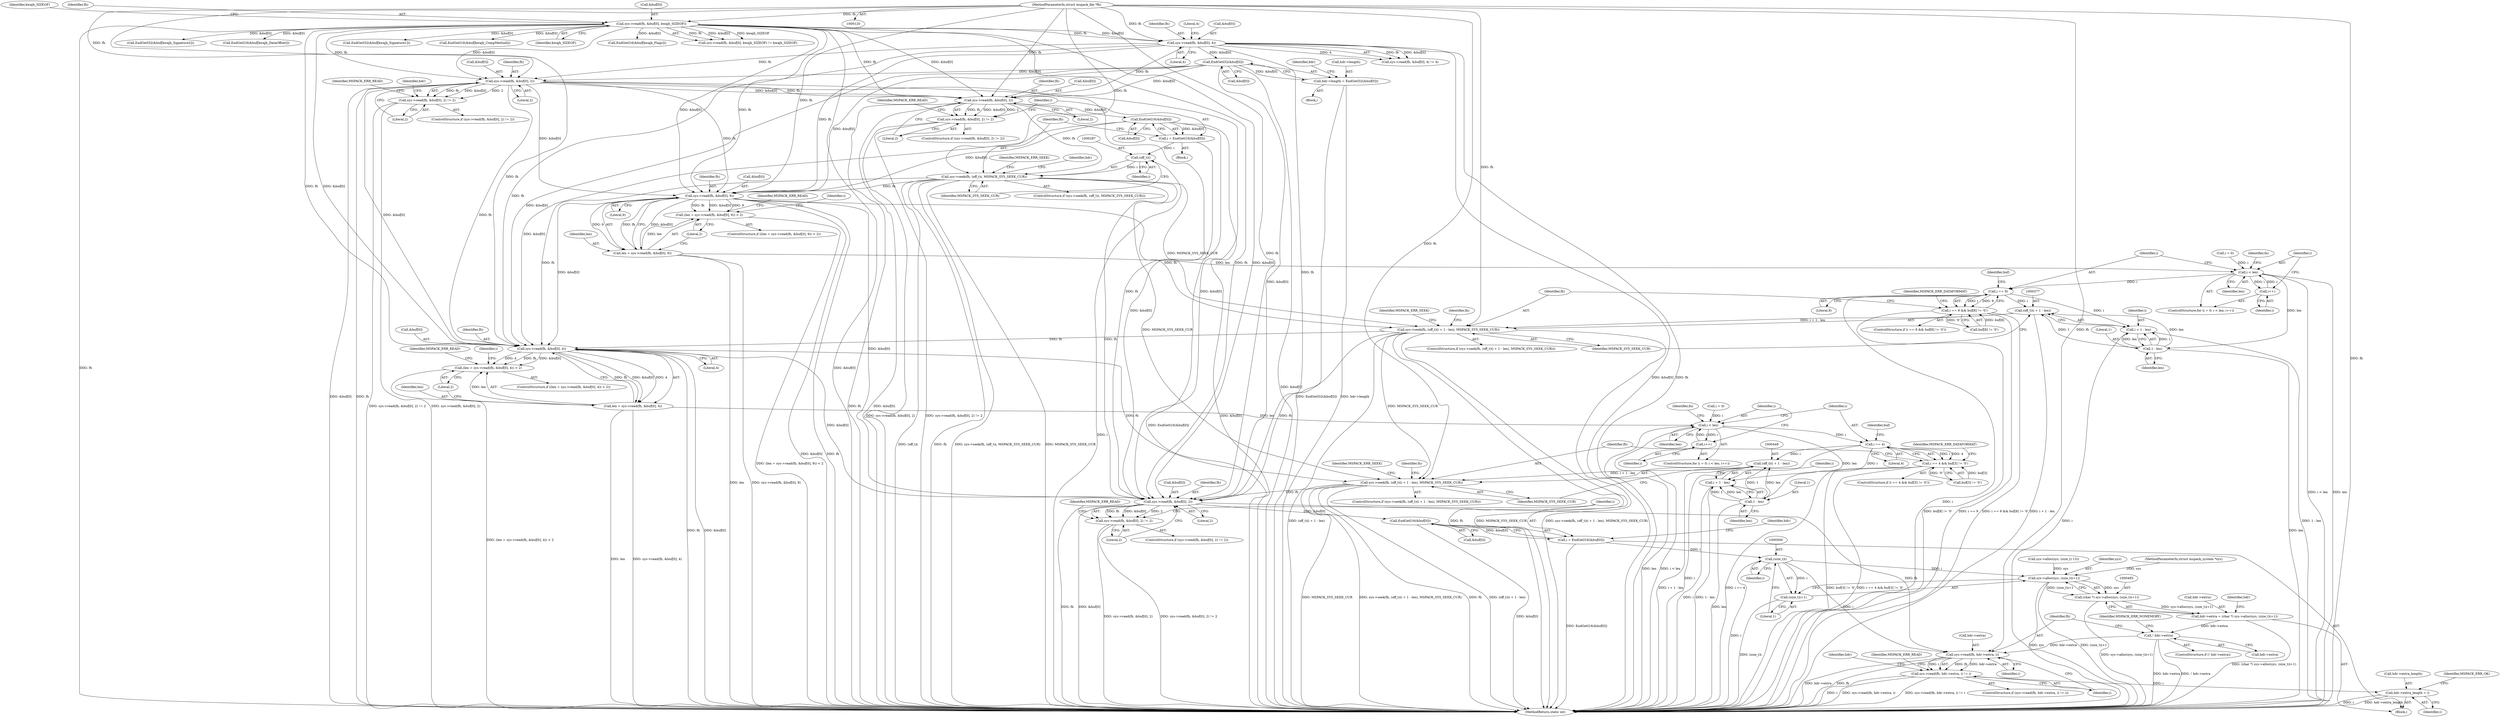 digraph "0_libmspack_0b0ef9344255ff5acfac6b7af09198ac9c9756c8@array" {
"1000233" [label="(Call,EndGetI32(&buf[0]))"];
"1000219" [label="(Call,sys->read(fh, &buf[0], 4))"];
"1000129" [label="(Call,sys->read(fh, &buf[0], kwajh_SIZEOF))"];
"1000122" [label="(MethodParameterIn,struct mspack_file *fh)"];
"1000229" [label="(Call,hdr->length = EndGetI32(&buf[0]))"];
"1000247" [label="(Call,sys->read(fh, &buf[0], 2))"];
"1000246" [label="(Call,sys->read(fh, &buf[0], 2) != 2)"];
"1000266" [label="(Call,sys->read(fh, &buf[0], 2))"];
"1000265" [label="(Call,sys->read(fh, &buf[0], 2) != 2)"];
"1000278" [label="(Call,EndGetI16(&buf[0]))"];
"1000276" [label="(Call,i = EndGetI16(&buf[0]))"];
"1000286" [label="(Call,(off_t)i)"];
"1000284" [label="(Call,sys->seek(fh, (off_t)i, MSPACK_SYS_SEEK_CUR))"];
"1000332" [label="(Call,sys->read(fh, &buf[0], 9))"];
"1000329" [label="(Call,(len = sys->read(fh, &buf[0], 9)) < 2)"];
"1000330" [label="(Call,len = sys->read(fh, &buf[0], 9))"];
"1000346" [label="(Call,i < len)"];
"1000349" [label="(Call,i++)"];
"1000363" [label="(Call,i == 9)"];
"1000362" [label="(Call,i == 9 && buf[8] != '\0')"];
"1000376" [label="(Call,(off_t)(i + 1 - len))"];
"1000374" [label="(Call,sys->seek(fh, (off_t)(i + 1 - len), MSPACK_SYS_SEEK_CUR))"];
"1000404" [label="(Call,sys->read(fh, &buf[0], 4))"];
"1000401" [label="(Call,(len = sys->read(fh, &buf[0], 4)) < 2)"];
"1000402" [label="(Call,len = sys->read(fh, &buf[0], 4))"];
"1000418" [label="(Call,i < len)"];
"1000421" [label="(Call,i++)"];
"1000435" [label="(Call,i == 4)"];
"1000434" [label="(Call,i == 4 && buf[3] != '\0')"];
"1000448" [label="(Call,(off_t)(i + 1 - len))"];
"1000446" [label="(Call,sys->seek(fh, (off_t)(i + 1 - len), MSPACK_SYS_SEEK_CUR))"];
"1000473" [label="(Call,sys->read(fh, &buf[0], 2))"];
"1000472" [label="(Call,sys->read(fh, &buf[0], 2) != 2)"];
"1000485" [label="(Call,EndGetI16(&buf[0]))"];
"1000483" [label="(Call,i = EndGetI16(&buf[0]))"];
"1000499" [label="(Call,(size_t)i)"];
"1000496" [label="(Call,sys->alloc(sys, (size_t)i+1))"];
"1000494" [label="(Call,(char *) sys->alloc(sys, (size_t)i+1))"];
"1000490" [label="(Call,hdr->extra = (char *) sys->alloc(sys, (size_t)i+1))"];
"1000504" [label="(Call,! hdr->extra)"];
"1000512" [label="(Call,sys->read(fh, hdr->extra, i))"];
"1000511" [label="(Call,sys->read(fh, hdr->extra, i) != i)"];
"1000528" [label="(Call,hdr->extra_length = i)"];
"1000498" [label="(Call,(size_t)i+1)"];
"1000450" [label="(Call,i + 1 - len)"];
"1000452" [label="(Call,1 - len)"];
"1000378" [label="(Call,i + 1 - len)"];
"1000380" [label="(Call,1 - len)"];
"1000509" [label="(Identifier,MSPACK_ERR_NOMEMORY)"];
"1000385" [label="(Identifier,MSPACK_ERR_SEEK)"];
"1000486" [label="(Call,&buf[0])"];
"1000445" [label="(ControlStructure,if (sys->seek(fh, (off_t)(i + 1 - len), MSPACK_SYS_SEEK_CUR)))"];
"1000128" [label="(Call,sys->read(fh, &buf[0], kwajh_SIZEOF) != kwajh_SIZEOF)"];
"1000220" [label="(Identifier,fh)"];
"1000349" [label="(Call,i++)"];
"1000362" [label="(Call,i == 9 && buf[8] != '\0')"];
"1000273" [label="(Literal,2)"];
"1000422" [label="(Identifier,i)"];
"1000373" [label="(ControlStructure,if (sys->seek(fh, (off_t)(i + 1 - len), MSPACK_SYS_SEEK_CUR)))"];
"1000381" [label="(Literal,1)"];
"1000380" [label="(Call,1 - len)"];
"1000498" [label="(Call,(size_t)i+1)"];
"1000277" [label="(Identifier,i)"];
"1000505" [label="(Call,hdr->extra)"];
"1000219" [label="(Call,sys->read(fh, &buf[0], 4))"];
"1000479" [label="(Literal,2)"];
"1000494" [label="(Call,(char *) sys->alloc(sys, (size_t)i+1))"];
"1000346" [label="(Call,i < len)"];
"1000404" [label="(Call,sys->read(fh, &buf[0], 4))"];
"1000511" [label="(Call,sys->read(fh, hdr->extra, i) != i)"];
"1000402" [label="(Call,len = sys->read(fh, &buf[0], 4))"];
"1000410" [label="(Literal,4)"];
"1000344" [label="(Identifier,i)"];
"1000265" [label="(Call,sys->read(fh, &buf[0], 2) != 2)"];
"1000470" [label="(Block,)"];
"1000514" [label="(Call,hdr->extra)"];
"1000275" [label="(Identifier,MSPACK_ERR_READ)"];
"1000233" [label="(Call,EndGetI32(&buf[0]))"];
"1000241" [label="(Identifier,hdr)"];
"1000454" [label="(Identifier,len)"];
"1000154" [label="(Call,EndGetI32(&buf[kwajh_Signature2]))"];
"1000176" [label="(Call,EndGetI16(&buf[kwajh_DataOffset]))"];
"1000510" [label="(ControlStructure,if (sys->read(fh, hdr->extra, i) != i))"];
"1000145" [label="(Call,EndGetI32(&buf[kwajh_Signature1]))"];
"1000447" [label="(Identifier,fh)"];
"1000234" [label="(Call,&buf[0])"];
"1000356" [label="(Identifier,fn)"];
"1000484" [label="(Identifier,i)"];
"1000328" [label="(ControlStructure,if ((len = sys->read(fh, &buf[0], 9)) < 2))"];
"1000379" [label="(Identifier,i)"];
"1000512" [label="(Call,sys->read(fh, hdr->extra, i))"];
"1000503" [label="(ControlStructure,if (! hdr->extra))"];
"1000247" [label="(Call,sys->read(fh, &buf[0], 2))"];
"1000401" [label="(Call,(len = sys->read(fh, &buf[0], 4)) < 2)"];
"1000473" [label="(Call,sys->read(fh, &buf[0], 2))"];
"1000334" [label="(Call,&buf[0])"];
"1000446" [label="(Call,sys->seek(fh, (off_t)(i + 1 - len), MSPACK_SYS_SEEK_CUR))"];
"1000256" [label="(Identifier,MSPACK_ERR_READ)"];
"1000167" [label="(Call,EndGetI16(&buf[kwajh_CompMethod]))"];
"1000291" [label="(Identifier,MSPACK_ERR_SEEK)"];
"1000331" [label="(Identifier,len)"];
"1000483" [label="(Call,i = EndGetI16(&buf[0]))"];
"1000496" [label="(Call,sys->alloc(sys, (size_t)i+1))"];
"1000513" [label="(Identifier,fh)"];
"1000248" [label="(Identifier,fh)"];
"1000414" [label="(ControlStructure,for (i = 0; i < len; i++))"];
"1000453" [label="(Literal,1)"];
"1000520" [label="(Identifier,MSPACK_ERR_READ)"];
"1000406" [label="(Call,&buf[0])"];
"1000457" [label="(Identifier,MSPACK_ERR_SEEK)"];
"1000136" [label="(Identifier,kwajh_SIZEOF)"];
"1000216" [label="(Block,)"];
"1000492" [label="(Identifier,hdr)"];
"1000264" [label="(ControlStructure,if (sys->read(fh, &buf[0], 2) != 2))"];
"1000245" [label="(ControlStructure,if (sys->read(fh, &buf[0], 2) != 2))"];
"1000375" [label="(Identifier,fh)"];
"1000452" [label="(Call,1 - len)"];
"1000341" [label="(Identifier,MSPACK_ERR_READ)"];
"1000433" [label="(ControlStructure,if (i == 4 && buf[3] != '\0'))"];
"1000451" [label="(Identifier,i)"];
"1000428" [label="(Identifier,fn)"];
"1000400" [label="(ControlStructure,if ((len = sys->read(fh, &buf[0], 4)) < 2))"];
"1000272" [label="(Literal,2)"];
"1000383" [label="(Identifier,MSPACK_SYS_SEEK_CUR)"];
"1000226" [label="(Literal,4)"];
"1000263" [label="(Block,)"];
"1000365" [label="(Literal,9)"];
"1000288" [label="(Identifier,i)"];
"1000343" [label="(Call,i = 0)"];
"1000438" [label="(Call,buf[3] != '\0')"];
"1000260" [label="(Identifier,hdr)"];
"1000361" [label="(ControlStructure,if (i == 9 && buf[8] != '\0'))"];
"1000405" [label="(Identifier,fh)"];
"1000378" [label="(Call,i + 1 - len)"];
"1000285" [label="(Identifier,fh)"];
"1000436" [label="(Identifier,i)"];
"1000279" [label="(Call,&buf[0])"];
"1000348" [label="(Identifier,len)"];
"1000444" [label="(Identifier,MSPACK_ERR_DATAFORMAT)"];
"1000387" [label="(Identifier,fn)"];
"1000482" [label="(Identifier,MSPACK_ERR_READ)"];
"1000497" [label="(Identifier,sys)"];
"1000437" [label="(Literal,4)"];
"1000330" [label="(Call,len = sys->read(fh, &buf[0], 9))"];
"1000490" [label="(Call,hdr->extra = (char *) sys->alloc(sys, (size_t)i+1))"];
"1000491" [label="(Call,hdr->extra)"];
"1000475" [label="(Call,&buf[0])"];
"1000122" [label="(MethodParameterIn,struct mspack_file *fh)"];
"1000130" [label="(Identifier,fh)"];
"1000372" [label="(Identifier,MSPACK_ERR_DATAFORMAT)"];
"1000249" [label="(Call,&buf[0])"];
"1000448" [label="(Call,(off_t)(i + 1 - len))"];
"1000517" [label="(Identifier,i)"];
"1000485" [label="(Call,EndGetI16(&buf[0]))"];
"1000529" [label="(Call,hdr->extra_length)"];
"1000535" [label="(MethodReturn,static int)"];
"1000474" [label="(Identifier,fh)"];
"1000480" [label="(Literal,2)"];
"1000289" [label="(Identifier,MSPACK_SYS_SEEK_CUR)"];
"1000230" [label="(Call,hdr->length)"];
"1000376" [label="(Call,(off_t)(i + 1 - len))"];
"1000131" [label="(Call,&buf[0])"];
"1000421" [label="(Call,i++)"];
"1000532" [label="(Identifier,i)"];
"1000347" [label="(Identifier,i)"];
"1000329" [label="(Call,(len = sys->read(fh, &buf[0], 9)) < 2)"];
"1000253" [label="(Literal,2)"];
"1000338" [label="(Literal,9)"];
"1000268" [label="(Call,&buf[0])"];
"1000283" [label="(ControlStructure,if (sys->seek(fh, (off_t)i, MSPACK_SYS_SEEK_CUR)))"];
"1000368" [label="(Identifier,buf)"];
"1000420" [label="(Identifier,len)"];
"1000276" [label="(Call,i = EndGetI16(&buf[0]))"];
"1000524" [label="(Identifier,hdr)"];
"1000403" [label="(Identifier,len)"];
"1000121" [label="(MethodParameterIn,struct mspack_system *sys)"];
"1000342" [label="(ControlStructure,for (i = 0; i < len; i++))"];
"1000364" [label="(Identifier,i)"];
"1000254" [label="(Literal,2)"];
"1000278" [label="(Call,EndGetI16(&buf[0]))"];
"1000307" [label="(Call,sys->alloc(sys, (size_t) 13))"];
"1000382" [label="(Identifier,len)"];
"1000413" [label="(Identifier,MSPACK_ERR_READ)"];
"1000374" [label="(Call,sys->seek(fh, (off_t)(i + 1 - len), MSPACK_SYS_SEEK_CUR))"];
"1000221" [label="(Call,&buf[0])"];
"1000246" [label="(Call,sys->read(fh, &buf[0], 2) != 2)"];
"1000267" [label="(Identifier,fh)"];
"1000411" [label="(Literal,2)"];
"1000416" [label="(Identifier,i)"];
"1000332" [label="(Call,sys->read(fh, &buf[0], 9))"];
"1000284" [label="(Call,sys->seek(fh, (off_t)i, MSPACK_SYS_SEEK_CUR))"];
"1000225" [label="(Literal,4)"];
"1000518" [label="(Identifier,i)"];
"1000295" [label="(Identifier,hdr)"];
"1000499" [label="(Call,(size_t)i)"];
"1000502" [label="(Literal,1)"];
"1000286" [label="(Call,(off_t)i)"];
"1000504" [label="(Call,! hdr->extra)"];
"1000471" [label="(ControlStructure,if (sys->read(fh, &buf[0], 2) != 2))"];
"1000418" [label="(Call,i < len)"];
"1000135" [label="(Identifier,kwajh_SIZEOF)"];
"1000501" [label="(Identifier,i)"];
"1000419" [label="(Identifier,i)"];
"1000129" [label="(Call,sys->read(fh, &buf[0], kwajh_SIZEOF))"];
"1000229" [label="(Call,hdr->length = EndGetI32(&buf[0]))"];
"1000266" [label="(Call,sys->read(fh, &buf[0], 2))"];
"1000472" [label="(Call,sys->read(fh, &buf[0], 2) != 2)"];
"1000506" [label="(Identifier,hdr)"];
"1000350" [label="(Identifier,i)"];
"1000528" [label="(Call,hdr->extra_length = i)"];
"1000434" [label="(Call,i == 4 && buf[3] != '\0')"];
"1000450" [label="(Call,i + 1 - len)"];
"1000440" [label="(Identifier,buf)"];
"1000455" [label="(Identifier,MSPACK_SYS_SEEK_CUR)"];
"1000218" [label="(Call,sys->read(fh, &buf[0], 4) != 4)"];
"1000333" [label="(Identifier,fh)"];
"1000339" [label="(Literal,2)"];
"1000415" [label="(Call,i = 0)"];
"1000459" [label="(Identifier,fn)"];
"1000185" [label="(Call,EndGetI16(&buf[kwajh_Flags]))"];
"1000363" [label="(Call,i == 9)"];
"1000534" [label="(Identifier,MSPACK_ERR_OK)"];
"1000435" [label="(Call,i == 4)"];
"1000366" [label="(Call,buf[8] != '\0')"];
"1000233" -> "1000229"  [label="AST: "];
"1000233" -> "1000234"  [label="CFG: "];
"1000234" -> "1000233"  [label="AST: "];
"1000229" -> "1000233"  [label="CFG: "];
"1000233" -> "1000535"  [label="DDG: &buf[0]"];
"1000233" -> "1000229"  [label="DDG: &buf[0]"];
"1000219" -> "1000233"  [label="DDG: &buf[0]"];
"1000233" -> "1000247"  [label="DDG: &buf[0]"];
"1000233" -> "1000266"  [label="DDG: &buf[0]"];
"1000233" -> "1000332"  [label="DDG: &buf[0]"];
"1000233" -> "1000404"  [label="DDG: &buf[0]"];
"1000233" -> "1000473"  [label="DDG: &buf[0]"];
"1000219" -> "1000218"  [label="AST: "];
"1000219" -> "1000225"  [label="CFG: "];
"1000220" -> "1000219"  [label="AST: "];
"1000221" -> "1000219"  [label="AST: "];
"1000225" -> "1000219"  [label="AST: "];
"1000226" -> "1000219"  [label="CFG: "];
"1000219" -> "1000535"  [label="DDG: &buf[0]"];
"1000219" -> "1000535"  [label="DDG: fh"];
"1000219" -> "1000218"  [label="DDG: fh"];
"1000219" -> "1000218"  [label="DDG: &buf[0]"];
"1000219" -> "1000218"  [label="DDG: 4"];
"1000129" -> "1000219"  [label="DDG: fh"];
"1000129" -> "1000219"  [label="DDG: &buf[0]"];
"1000122" -> "1000219"  [label="DDG: fh"];
"1000219" -> "1000247"  [label="DDG: fh"];
"1000219" -> "1000266"  [label="DDG: fh"];
"1000219" -> "1000332"  [label="DDG: fh"];
"1000219" -> "1000404"  [label="DDG: fh"];
"1000219" -> "1000473"  [label="DDG: fh"];
"1000129" -> "1000128"  [label="AST: "];
"1000129" -> "1000135"  [label="CFG: "];
"1000130" -> "1000129"  [label="AST: "];
"1000131" -> "1000129"  [label="AST: "];
"1000135" -> "1000129"  [label="AST: "];
"1000136" -> "1000129"  [label="CFG: "];
"1000129" -> "1000535"  [label="DDG: fh"];
"1000129" -> "1000535"  [label="DDG: &buf[0]"];
"1000129" -> "1000128"  [label="DDG: fh"];
"1000129" -> "1000128"  [label="DDG: &buf[0]"];
"1000129" -> "1000128"  [label="DDG: kwajh_SIZEOF"];
"1000122" -> "1000129"  [label="DDG: fh"];
"1000129" -> "1000145"  [label="DDG: &buf[0]"];
"1000129" -> "1000154"  [label="DDG: &buf[0]"];
"1000129" -> "1000167"  [label="DDG: &buf[0]"];
"1000129" -> "1000176"  [label="DDG: &buf[0]"];
"1000129" -> "1000185"  [label="DDG: &buf[0]"];
"1000129" -> "1000247"  [label="DDG: fh"];
"1000129" -> "1000247"  [label="DDG: &buf[0]"];
"1000129" -> "1000266"  [label="DDG: fh"];
"1000129" -> "1000266"  [label="DDG: &buf[0]"];
"1000129" -> "1000332"  [label="DDG: fh"];
"1000129" -> "1000332"  [label="DDG: &buf[0]"];
"1000129" -> "1000404"  [label="DDG: fh"];
"1000129" -> "1000404"  [label="DDG: &buf[0]"];
"1000129" -> "1000473"  [label="DDG: fh"];
"1000129" -> "1000473"  [label="DDG: &buf[0]"];
"1000122" -> "1000120"  [label="AST: "];
"1000122" -> "1000535"  [label="DDG: fh"];
"1000122" -> "1000247"  [label="DDG: fh"];
"1000122" -> "1000266"  [label="DDG: fh"];
"1000122" -> "1000284"  [label="DDG: fh"];
"1000122" -> "1000332"  [label="DDG: fh"];
"1000122" -> "1000374"  [label="DDG: fh"];
"1000122" -> "1000404"  [label="DDG: fh"];
"1000122" -> "1000446"  [label="DDG: fh"];
"1000122" -> "1000473"  [label="DDG: fh"];
"1000122" -> "1000512"  [label="DDG: fh"];
"1000229" -> "1000216"  [label="AST: "];
"1000230" -> "1000229"  [label="AST: "];
"1000241" -> "1000229"  [label="CFG: "];
"1000229" -> "1000535"  [label="DDG: EndGetI32(&buf[0])"];
"1000229" -> "1000535"  [label="DDG: hdr->length"];
"1000247" -> "1000246"  [label="AST: "];
"1000247" -> "1000253"  [label="CFG: "];
"1000248" -> "1000247"  [label="AST: "];
"1000249" -> "1000247"  [label="AST: "];
"1000253" -> "1000247"  [label="AST: "];
"1000254" -> "1000247"  [label="CFG: "];
"1000247" -> "1000535"  [label="DDG: fh"];
"1000247" -> "1000535"  [label="DDG: &buf[0]"];
"1000247" -> "1000246"  [label="DDG: fh"];
"1000247" -> "1000246"  [label="DDG: &buf[0]"];
"1000247" -> "1000246"  [label="DDG: 2"];
"1000247" -> "1000266"  [label="DDG: fh"];
"1000247" -> "1000266"  [label="DDG: &buf[0]"];
"1000247" -> "1000332"  [label="DDG: fh"];
"1000247" -> "1000332"  [label="DDG: &buf[0]"];
"1000247" -> "1000404"  [label="DDG: fh"];
"1000247" -> "1000404"  [label="DDG: &buf[0]"];
"1000247" -> "1000473"  [label="DDG: fh"];
"1000247" -> "1000473"  [label="DDG: &buf[0]"];
"1000246" -> "1000245"  [label="AST: "];
"1000246" -> "1000254"  [label="CFG: "];
"1000254" -> "1000246"  [label="AST: "];
"1000256" -> "1000246"  [label="CFG: "];
"1000260" -> "1000246"  [label="CFG: "];
"1000246" -> "1000535"  [label="DDG: sys->read(fh, &buf[0], 2) != 2"];
"1000246" -> "1000535"  [label="DDG: sys->read(fh, &buf[0], 2)"];
"1000266" -> "1000265"  [label="AST: "];
"1000266" -> "1000272"  [label="CFG: "];
"1000267" -> "1000266"  [label="AST: "];
"1000268" -> "1000266"  [label="AST: "];
"1000272" -> "1000266"  [label="AST: "];
"1000273" -> "1000266"  [label="CFG: "];
"1000266" -> "1000535"  [label="DDG: fh"];
"1000266" -> "1000535"  [label="DDG: &buf[0]"];
"1000266" -> "1000265"  [label="DDG: fh"];
"1000266" -> "1000265"  [label="DDG: &buf[0]"];
"1000266" -> "1000265"  [label="DDG: 2"];
"1000266" -> "1000278"  [label="DDG: &buf[0]"];
"1000266" -> "1000284"  [label="DDG: fh"];
"1000265" -> "1000264"  [label="AST: "];
"1000265" -> "1000273"  [label="CFG: "];
"1000273" -> "1000265"  [label="AST: "];
"1000275" -> "1000265"  [label="CFG: "];
"1000277" -> "1000265"  [label="CFG: "];
"1000265" -> "1000535"  [label="DDG: sys->read(fh, &buf[0], 2) != 2"];
"1000265" -> "1000535"  [label="DDG: sys->read(fh, &buf[0], 2)"];
"1000278" -> "1000276"  [label="AST: "];
"1000278" -> "1000279"  [label="CFG: "];
"1000279" -> "1000278"  [label="AST: "];
"1000276" -> "1000278"  [label="CFG: "];
"1000278" -> "1000535"  [label="DDG: &buf[0]"];
"1000278" -> "1000276"  [label="DDG: &buf[0]"];
"1000278" -> "1000332"  [label="DDG: &buf[0]"];
"1000278" -> "1000404"  [label="DDG: &buf[0]"];
"1000278" -> "1000473"  [label="DDG: &buf[0]"];
"1000276" -> "1000263"  [label="AST: "];
"1000277" -> "1000276"  [label="AST: "];
"1000285" -> "1000276"  [label="CFG: "];
"1000276" -> "1000535"  [label="DDG: EndGetI16(&buf[0])"];
"1000276" -> "1000286"  [label="DDG: i"];
"1000286" -> "1000284"  [label="AST: "];
"1000286" -> "1000288"  [label="CFG: "];
"1000287" -> "1000286"  [label="AST: "];
"1000288" -> "1000286"  [label="AST: "];
"1000289" -> "1000286"  [label="CFG: "];
"1000286" -> "1000535"  [label="DDG: i"];
"1000286" -> "1000284"  [label="DDG: i"];
"1000284" -> "1000283"  [label="AST: "];
"1000284" -> "1000289"  [label="CFG: "];
"1000285" -> "1000284"  [label="AST: "];
"1000289" -> "1000284"  [label="AST: "];
"1000291" -> "1000284"  [label="CFG: "];
"1000295" -> "1000284"  [label="CFG: "];
"1000284" -> "1000535"  [label="DDG: (off_t)i"];
"1000284" -> "1000535"  [label="DDG: fh"];
"1000284" -> "1000535"  [label="DDG: sys->seek(fh, (off_t)i, MSPACK_SYS_SEEK_CUR)"];
"1000284" -> "1000535"  [label="DDG: MSPACK_SYS_SEEK_CUR"];
"1000284" -> "1000332"  [label="DDG: fh"];
"1000284" -> "1000374"  [label="DDG: MSPACK_SYS_SEEK_CUR"];
"1000284" -> "1000404"  [label="DDG: fh"];
"1000284" -> "1000446"  [label="DDG: MSPACK_SYS_SEEK_CUR"];
"1000284" -> "1000473"  [label="DDG: fh"];
"1000332" -> "1000330"  [label="AST: "];
"1000332" -> "1000338"  [label="CFG: "];
"1000333" -> "1000332"  [label="AST: "];
"1000334" -> "1000332"  [label="AST: "];
"1000338" -> "1000332"  [label="AST: "];
"1000330" -> "1000332"  [label="CFG: "];
"1000332" -> "1000535"  [label="DDG: &buf[0]"];
"1000332" -> "1000535"  [label="DDG: fh"];
"1000332" -> "1000329"  [label="DDG: fh"];
"1000332" -> "1000329"  [label="DDG: &buf[0]"];
"1000332" -> "1000329"  [label="DDG: 9"];
"1000332" -> "1000330"  [label="DDG: fh"];
"1000332" -> "1000330"  [label="DDG: &buf[0]"];
"1000332" -> "1000330"  [label="DDG: 9"];
"1000332" -> "1000374"  [label="DDG: fh"];
"1000332" -> "1000404"  [label="DDG: &buf[0]"];
"1000332" -> "1000473"  [label="DDG: &buf[0]"];
"1000329" -> "1000328"  [label="AST: "];
"1000329" -> "1000339"  [label="CFG: "];
"1000330" -> "1000329"  [label="AST: "];
"1000339" -> "1000329"  [label="AST: "];
"1000341" -> "1000329"  [label="CFG: "];
"1000344" -> "1000329"  [label="CFG: "];
"1000329" -> "1000535"  [label="DDG: (len = sys->read(fh, &buf[0], 9)) < 2"];
"1000330" -> "1000329"  [label="DDG: len"];
"1000331" -> "1000330"  [label="AST: "];
"1000339" -> "1000330"  [label="CFG: "];
"1000330" -> "1000535"  [label="DDG: len"];
"1000330" -> "1000535"  [label="DDG: sys->read(fh, &buf[0], 9)"];
"1000330" -> "1000346"  [label="DDG: len"];
"1000346" -> "1000342"  [label="AST: "];
"1000346" -> "1000348"  [label="CFG: "];
"1000347" -> "1000346"  [label="AST: "];
"1000348" -> "1000346"  [label="AST: "];
"1000356" -> "1000346"  [label="CFG: "];
"1000364" -> "1000346"  [label="CFG: "];
"1000346" -> "1000535"  [label="DDG: len"];
"1000346" -> "1000535"  [label="DDG: i < len"];
"1000343" -> "1000346"  [label="DDG: i"];
"1000349" -> "1000346"  [label="DDG: i"];
"1000346" -> "1000349"  [label="DDG: i"];
"1000346" -> "1000363"  [label="DDG: i"];
"1000346" -> "1000380"  [label="DDG: len"];
"1000349" -> "1000342"  [label="AST: "];
"1000349" -> "1000350"  [label="CFG: "];
"1000350" -> "1000349"  [label="AST: "];
"1000347" -> "1000349"  [label="CFG: "];
"1000363" -> "1000362"  [label="AST: "];
"1000363" -> "1000365"  [label="CFG: "];
"1000364" -> "1000363"  [label="AST: "];
"1000365" -> "1000363"  [label="AST: "];
"1000368" -> "1000363"  [label="CFG: "];
"1000362" -> "1000363"  [label="CFG: "];
"1000363" -> "1000535"  [label="DDG: i"];
"1000363" -> "1000362"  [label="DDG: i"];
"1000363" -> "1000362"  [label="DDG: 9"];
"1000363" -> "1000376"  [label="DDG: i"];
"1000363" -> "1000378"  [label="DDG: i"];
"1000362" -> "1000361"  [label="AST: "];
"1000362" -> "1000366"  [label="CFG: "];
"1000366" -> "1000362"  [label="AST: "];
"1000372" -> "1000362"  [label="CFG: "];
"1000375" -> "1000362"  [label="CFG: "];
"1000362" -> "1000535"  [label="DDG: buf[8] != '\0'"];
"1000362" -> "1000535"  [label="DDG: i == 9 && buf[8] != '\0'"];
"1000362" -> "1000535"  [label="DDG: i == 9"];
"1000366" -> "1000362"  [label="DDG: buf[8]"];
"1000366" -> "1000362"  [label="DDG: '\0'"];
"1000376" -> "1000374"  [label="AST: "];
"1000376" -> "1000378"  [label="CFG: "];
"1000377" -> "1000376"  [label="AST: "];
"1000378" -> "1000376"  [label="AST: "];
"1000383" -> "1000376"  [label="CFG: "];
"1000376" -> "1000535"  [label="DDG: i + 1 - len"];
"1000376" -> "1000374"  [label="DDG: i + 1 - len"];
"1000380" -> "1000376"  [label="DDG: 1"];
"1000380" -> "1000376"  [label="DDG: len"];
"1000374" -> "1000373"  [label="AST: "];
"1000374" -> "1000383"  [label="CFG: "];
"1000375" -> "1000374"  [label="AST: "];
"1000383" -> "1000374"  [label="AST: "];
"1000385" -> "1000374"  [label="CFG: "];
"1000387" -> "1000374"  [label="CFG: "];
"1000374" -> "1000535"  [label="DDG: (off_t)(i + 1 - len)"];
"1000374" -> "1000535"  [label="DDG: fh"];
"1000374" -> "1000535"  [label="DDG: MSPACK_SYS_SEEK_CUR"];
"1000374" -> "1000535"  [label="DDG: sys->seek(fh, (off_t)(i + 1 - len), MSPACK_SYS_SEEK_CUR)"];
"1000374" -> "1000404"  [label="DDG: fh"];
"1000374" -> "1000446"  [label="DDG: MSPACK_SYS_SEEK_CUR"];
"1000374" -> "1000473"  [label="DDG: fh"];
"1000404" -> "1000402"  [label="AST: "];
"1000404" -> "1000410"  [label="CFG: "];
"1000405" -> "1000404"  [label="AST: "];
"1000406" -> "1000404"  [label="AST: "];
"1000410" -> "1000404"  [label="AST: "];
"1000402" -> "1000404"  [label="CFG: "];
"1000404" -> "1000535"  [label="DDG: fh"];
"1000404" -> "1000535"  [label="DDG: &buf[0]"];
"1000404" -> "1000401"  [label="DDG: fh"];
"1000404" -> "1000401"  [label="DDG: &buf[0]"];
"1000404" -> "1000401"  [label="DDG: 4"];
"1000404" -> "1000402"  [label="DDG: fh"];
"1000404" -> "1000402"  [label="DDG: &buf[0]"];
"1000404" -> "1000402"  [label="DDG: 4"];
"1000404" -> "1000446"  [label="DDG: fh"];
"1000404" -> "1000473"  [label="DDG: &buf[0]"];
"1000401" -> "1000400"  [label="AST: "];
"1000401" -> "1000411"  [label="CFG: "];
"1000402" -> "1000401"  [label="AST: "];
"1000411" -> "1000401"  [label="AST: "];
"1000413" -> "1000401"  [label="CFG: "];
"1000416" -> "1000401"  [label="CFG: "];
"1000401" -> "1000535"  [label="DDG: (len = sys->read(fh, &buf[0], 4)) < 2"];
"1000402" -> "1000401"  [label="DDG: len"];
"1000403" -> "1000402"  [label="AST: "];
"1000411" -> "1000402"  [label="CFG: "];
"1000402" -> "1000535"  [label="DDG: sys->read(fh, &buf[0], 4)"];
"1000402" -> "1000535"  [label="DDG: len"];
"1000402" -> "1000418"  [label="DDG: len"];
"1000418" -> "1000414"  [label="AST: "];
"1000418" -> "1000420"  [label="CFG: "];
"1000419" -> "1000418"  [label="AST: "];
"1000420" -> "1000418"  [label="AST: "];
"1000428" -> "1000418"  [label="CFG: "];
"1000436" -> "1000418"  [label="CFG: "];
"1000418" -> "1000535"  [label="DDG: len"];
"1000418" -> "1000535"  [label="DDG: i < len"];
"1000421" -> "1000418"  [label="DDG: i"];
"1000415" -> "1000418"  [label="DDG: i"];
"1000418" -> "1000421"  [label="DDG: i"];
"1000418" -> "1000435"  [label="DDG: i"];
"1000418" -> "1000452"  [label="DDG: len"];
"1000421" -> "1000414"  [label="AST: "];
"1000421" -> "1000422"  [label="CFG: "];
"1000422" -> "1000421"  [label="AST: "];
"1000419" -> "1000421"  [label="CFG: "];
"1000435" -> "1000434"  [label="AST: "];
"1000435" -> "1000437"  [label="CFG: "];
"1000436" -> "1000435"  [label="AST: "];
"1000437" -> "1000435"  [label="AST: "];
"1000440" -> "1000435"  [label="CFG: "];
"1000434" -> "1000435"  [label="CFG: "];
"1000435" -> "1000535"  [label="DDG: i"];
"1000435" -> "1000434"  [label="DDG: i"];
"1000435" -> "1000434"  [label="DDG: 4"];
"1000435" -> "1000448"  [label="DDG: i"];
"1000435" -> "1000450"  [label="DDG: i"];
"1000434" -> "1000433"  [label="AST: "];
"1000434" -> "1000438"  [label="CFG: "];
"1000438" -> "1000434"  [label="AST: "];
"1000444" -> "1000434"  [label="CFG: "];
"1000447" -> "1000434"  [label="CFG: "];
"1000434" -> "1000535"  [label="DDG: buf[3] != '\0'"];
"1000434" -> "1000535"  [label="DDG: i == 4 && buf[3] != '\0'"];
"1000434" -> "1000535"  [label="DDG: i == 4"];
"1000438" -> "1000434"  [label="DDG: buf[3]"];
"1000438" -> "1000434"  [label="DDG: '\0'"];
"1000448" -> "1000446"  [label="AST: "];
"1000448" -> "1000450"  [label="CFG: "];
"1000449" -> "1000448"  [label="AST: "];
"1000450" -> "1000448"  [label="AST: "];
"1000455" -> "1000448"  [label="CFG: "];
"1000448" -> "1000535"  [label="DDG: i + 1 - len"];
"1000448" -> "1000446"  [label="DDG: i + 1 - len"];
"1000452" -> "1000448"  [label="DDG: 1"];
"1000452" -> "1000448"  [label="DDG: len"];
"1000446" -> "1000445"  [label="AST: "];
"1000446" -> "1000455"  [label="CFG: "];
"1000447" -> "1000446"  [label="AST: "];
"1000455" -> "1000446"  [label="AST: "];
"1000457" -> "1000446"  [label="CFG: "];
"1000459" -> "1000446"  [label="CFG: "];
"1000446" -> "1000535"  [label="DDG: MSPACK_SYS_SEEK_CUR"];
"1000446" -> "1000535"  [label="DDG: sys->seek(fh, (off_t)(i + 1 - len), MSPACK_SYS_SEEK_CUR)"];
"1000446" -> "1000535"  [label="DDG: fh"];
"1000446" -> "1000535"  [label="DDG: (off_t)(i + 1 - len)"];
"1000446" -> "1000473"  [label="DDG: fh"];
"1000473" -> "1000472"  [label="AST: "];
"1000473" -> "1000479"  [label="CFG: "];
"1000474" -> "1000473"  [label="AST: "];
"1000475" -> "1000473"  [label="AST: "];
"1000479" -> "1000473"  [label="AST: "];
"1000480" -> "1000473"  [label="CFG: "];
"1000473" -> "1000535"  [label="DDG: fh"];
"1000473" -> "1000535"  [label="DDG: &buf[0]"];
"1000473" -> "1000472"  [label="DDG: fh"];
"1000473" -> "1000472"  [label="DDG: &buf[0]"];
"1000473" -> "1000472"  [label="DDG: 2"];
"1000473" -> "1000485"  [label="DDG: &buf[0]"];
"1000473" -> "1000512"  [label="DDG: fh"];
"1000472" -> "1000471"  [label="AST: "];
"1000472" -> "1000480"  [label="CFG: "];
"1000480" -> "1000472"  [label="AST: "];
"1000482" -> "1000472"  [label="CFG: "];
"1000484" -> "1000472"  [label="CFG: "];
"1000472" -> "1000535"  [label="DDG: sys->read(fh, &buf[0], 2) != 2"];
"1000472" -> "1000535"  [label="DDG: sys->read(fh, &buf[0], 2)"];
"1000485" -> "1000483"  [label="AST: "];
"1000485" -> "1000486"  [label="CFG: "];
"1000486" -> "1000485"  [label="AST: "];
"1000483" -> "1000485"  [label="CFG: "];
"1000485" -> "1000535"  [label="DDG: &buf[0]"];
"1000485" -> "1000483"  [label="DDG: &buf[0]"];
"1000483" -> "1000470"  [label="AST: "];
"1000484" -> "1000483"  [label="AST: "];
"1000492" -> "1000483"  [label="CFG: "];
"1000483" -> "1000535"  [label="DDG: EndGetI16(&buf[0])"];
"1000483" -> "1000499"  [label="DDG: i"];
"1000499" -> "1000498"  [label="AST: "];
"1000499" -> "1000501"  [label="CFG: "];
"1000500" -> "1000499"  [label="AST: "];
"1000501" -> "1000499"  [label="AST: "];
"1000502" -> "1000499"  [label="CFG: "];
"1000499" -> "1000535"  [label="DDG: i"];
"1000499" -> "1000496"  [label="DDG: i"];
"1000499" -> "1000498"  [label="DDG: i"];
"1000499" -> "1000512"  [label="DDG: i"];
"1000496" -> "1000494"  [label="AST: "];
"1000496" -> "1000498"  [label="CFG: "];
"1000497" -> "1000496"  [label="AST: "];
"1000498" -> "1000496"  [label="AST: "];
"1000494" -> "1000496"  [label="CFG: "];
"1000496" -> "1000535"  [label="DDG: (size_t)i+1"];
"1000496" -> "1000535"  [label="DDG: sys"];
"1000496" -> "1000494"  [label="DDG: sys"];
"1000496" -> "1000494"  [label="DDG: (size_t)i+1"];
"1000307" -> "1000496"  [label="DDG: sys"];
"1000121" -> "1000496"  [label="DDG: sys"];
"1000494" -> "1000490"  [label="AST: "];
"1000495" -> "1000494"  [label="AST: "];
"1000490" -> "1000494"  [label="CFG: "];
"1000494" -> "1000535"  [label="DDG: sys->alloc(sys, (size_t)i+1)"];
"1000494" -> "1000490"  [label="DDG: sys->alloc(sys, (size_t)i+1)"];
"1000490" -> "1000470"  [label="AST: "];
"1000491" -> "1000490"  [label="AST: "];
"1000506" -> "1000490"  [label="CFG: "];
"1000490" -> "1000535"  [label="DDG: (char *) sys->alloc(sys, (size_t)i+1)"];
"1000490" -> "1000504"  [label="DDG: hdr->extra"];
"1000504" -> "1000503"  [label="AST: "];
"1000504" -> "1000505"  [label="CFG: "];
"1000505" -> "1000504"  [label="AST: "];
"1000509" -> "1000504"  [label="CFG: "];
"1000513" -> "1000504"  [label="CFG: "];
"1000504" -> "1000535"  [label="DDG: hdr->extra"];
"1000504" -> "1000535"  [label="DDG: ! hdr->extra"];
"1000504" -> "1000512"  [label="DDG: hdr->extra"];
"1000512" -> "1000511"  [label="AST: "];
"1000512" -> "1000517"  [label="CFG: "];
"1000513" -> "1000512"  [label="AST: "];
"1000514" -> "1000512"  [label="AST: "];
"1000517" -> "1000512"  [label="AST: "];
"1000518" -> "1000512"  [label="CFG: "];
"1000512" -> "1000535"  [label="DDG: fh"];
"1000512" -> "1000535"  [label="DDG: hdr->extra"];
"1000512" -> "1000511"  [label="DDG: fh"];
"1000512" -> "1000511"  [label="DDG: hdr->extra"];
"1000512" -> "1000511"  [label="DDG: i"];
"1000511" -> "1000510"  [label="AST: "];
"1000511" -> "1000518"  [label="CFG: "];
"1000518" -> "1000511"  [label="AST: "];
"1000520" -> "1000511"  [label="CFG: "];
"1000524" -> "1000511"  [label="CFG: "];
"1000511" -> "1000535"  [label="DDG: sys->read(fh, hdr->extra, i) != i"];
"1000511" -> "1000535"  [label="DDG: i"];
"1000511" -> "1000535"  [label="DDG: sys->read(fh, hdr->extra, i)"];
"1000511" -> "1000528"  [label="DDG: i"];
"1000528" -> "1000470"  [label="AST: "];
"1000528" -> "1000532"  [label="CFG: "];
"1000529" -> "1000528"  [label="AST: "];
"1000532" -> "1000528"  [label="AST: "];
"1000534" -> "1000528"  [label="CFG: "];
"1000528" -> "1000535"  [label="DDG: hdr->extra_length"];
"1000528" -> "1000535"  [label="DDG: i"];
"1000498" -> "1000502"  [label="CFG: "];
"1000502" -> "1000498"  [label="AST: "];
"1000498" -> "1000535"  [label="DDG: (size_t)i"];
"1000450" -> "1000452"  [label="CFG: "];
"1000451" -> "1000450"  [label="AST: "];
"1000452" -> "1000450"  [label="AST: "];
"1000450" -> "1000535"  [label="DDG: 1 - len"];
"1000450" -> "1000535"  [label="DDG: i"];
"1000452" -> "1000450"  [label="DDG: 1"];
"1000452" -> "1000450"  [label="DDG: len"];
"1000452" -> "1000454"  [label="CFG: "];
"1000453" -> "1000452"  [label="AST: "];
"1000454" -> "1000452"  [label="AST: "];
"1000452" -> "1000535"  [label="DDG: len"];
"1000378" -> "1000380"  [label="CFG: "];
"1000379" -> "1000378"  [label="AST: "];
"1000380" -> "1000378"  [label="AST: "];
"1000378" -> "1000535"  [label="DDG: 1 - len"];
"1000378" -> "1000535"  [label="DDG: i"];
"1000380" -> "1000378"  [label="DDG: 1"];
"1000380" -> "1000378"  [label="DDG: len"];
"1000380" -> "1000382"  [label="CFG: "];
"1000381" -> "1000380"  [label="AST: "];
"1000382" -> "1000380"  [label="AST: "];
"1000380" -> "1000535"  [label="DDG: len"];
}
